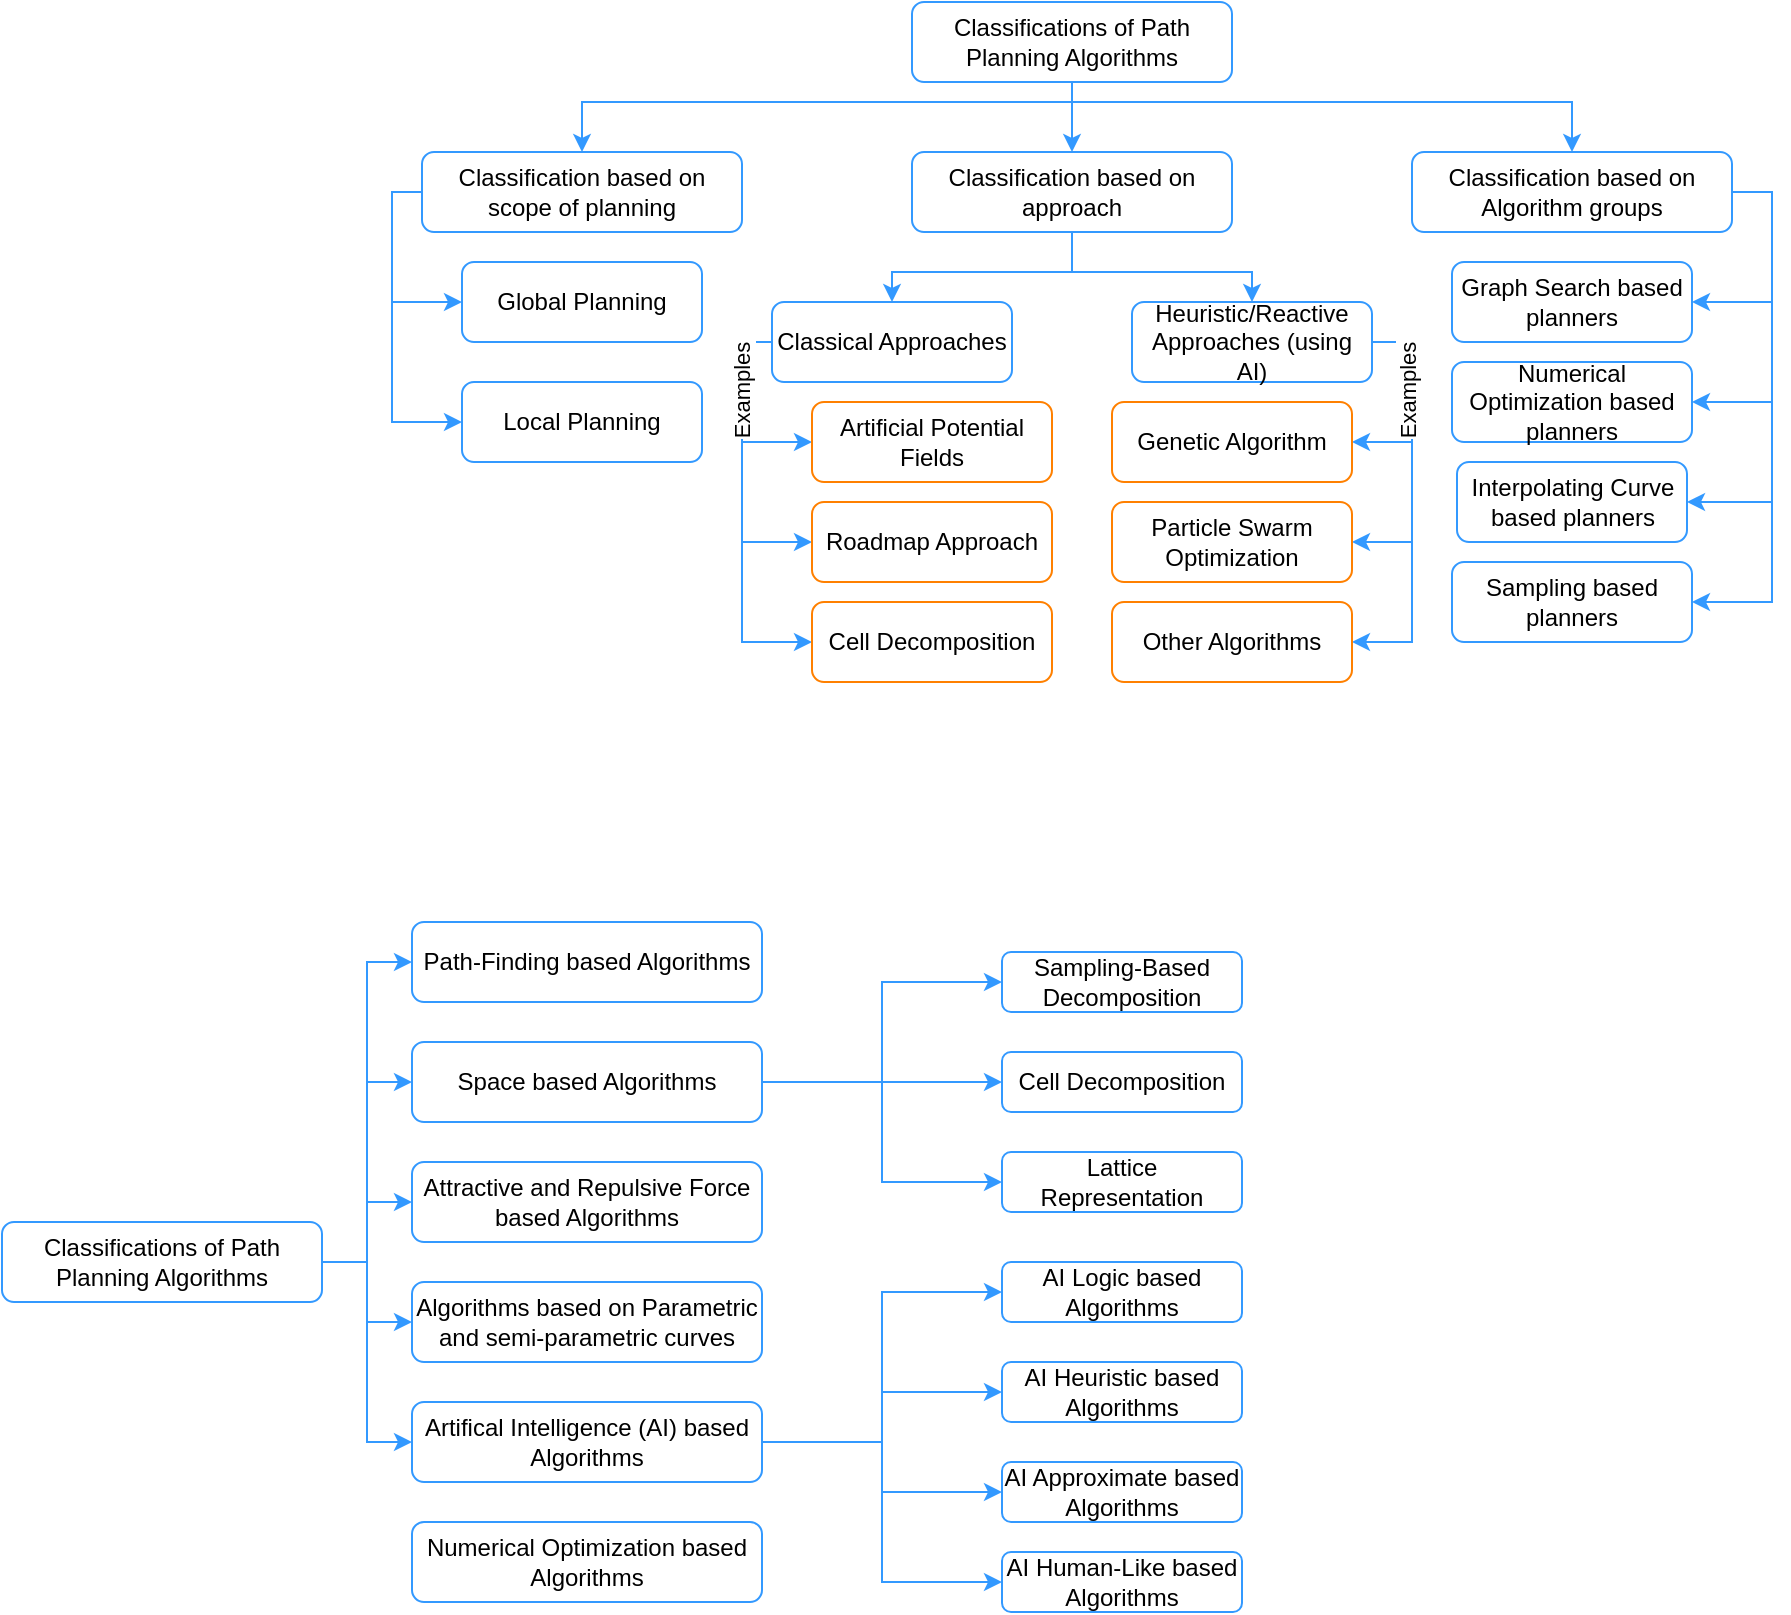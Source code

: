 <mxfile version="19.0.3" type="device"><diagram id="No1xrQoII3ud5-CkuQuL" name="Page-1"><mxGraphModel dx="4010" dy="2007" grid="1" gridSize="5" guides="1" tooltips="1" connect="1" arrows="1" fold="1" page="1" pageScale="1" pageWidth="850" pageHeight="1100" background="#ffffff" math="0" shadow="0"><root><mxCell id="0"/><mxCell id="1" parent="0"/><mxCell id="BRs6Teyyad2an-uoAG-B-78" style="edgeStyle=orthogonalEdgeStyle;rounded=0;orthogonalLoop=1;jettySize=auto;html=1;entryX=0;entryY=0.5;entryDx=0;entryDy=0;fontColor=#000000;strokeColor=#3399FF;strokeWidth=1;" edge="1" parent="1" source="BRs6Teyyad2an-uoAG-B-22" target="BRs6Teyyad2an-uoAG-B-29"><mxGeometry relative="1" as="geometry"/></mxCell><mxCell id="BRs6Teyyad2an-uoAG-B-79" style="edgeStyle=orthogonalEdgeStyle;rounded=0;orthogonalLoop=1;jettySize=auto;html=1;entryX=0;entryY=0.5;entryDx=0;entryDy=0;fontColor=#000000;strokeColor=#3399FF;strokeWidth=1;" edge="1" parent="1" source="BRs6Teyyad2an-uoAG-B-22" target="BRs6Teyyad2an-uoAG-B-30"><mxGeometry relative="1" as="geometry"/></mxCell><mxCell id="BRs6Teyyad2an-uoAG-B-80" style="edgeStyle=orthogonalEdgeStyle;rounded=0;orthogonalLoop=1;jettySize=auto;html=1;entryX=0;entryY=0.5;entryDx=0;entryDy=0;fontColor=#000000;strokeColor=#3399FF;strokeWidth=1;" edge="1" parent="1" source="BRs6Teyyad2an-uoAG-B-22" target="BRs6Teyyad2an-uoAG-B-23"><mxGeometry relative="1" as="geometry"/></mxCell><mxCell id="BRs6Teyyad2an-uoAG-B-81" style="edgeStyle=orthogonalEdgeStyle;rounded=0;orthogonalLoop=1;jettySize=auto;html=1;entryX=0;entryY=0.5;entryDx=0;entryDy=0;fontColor=#000000;strokeColor=#3399FF;strokeWidth=1;" edge="1" parent="1" source="BRs6Teyyad2an-uoAG-B-22" target="BRs6Teyyad2an-uoAG-B-28"><mxGeometry relative="1" as="geometry"/></mxCell><mxCell id="BRs6Teyyad2an-uoAG-B-82" style="edgeStyle=orthogonalEdgeStyle;rounded=0;orthogonalLoop=1;jettySize=auto;html=1;entryX=0;entryY=0.5;entryDx=0;entryDy=0;fontColor=#000000;strokeColor=#3399FF;strokeWidth=1;" edge="1" parent="1" source="BRs6Teyyad2an-uoAG-B-22" target="BRs6Teyyad2an-uoAG-B-32"><mxGeometry relative="1" as="geometry"/></mxCell><mxCell id="BRs6Teyyad2an-uoAG-B-22" value="Classifications of Path Planning Algorithms" style="rounded=1;whiteSpace=wrap;html=1;fillColor=none;strokeColor=#3399FF;strokeWidth=1;" vertex="1" parent="1"><mxGeometry x="-75" y="885" width="160" height="40" as="geometry"/></mxCell><mxCell id="BRs6Teyyad2an-uoAG-B-75" style="edgeStyle=orthogonalEdgeStyle;rounded=0;orthogonalLoop=1;jettySize=auto;html=1;entryX=0;entryY=0.5;entryDx=0;entryDy=0;fontColor=#000000;strokeColor=#3399FF;strokeWidth=1;" edge="1" parent="1" source="BRs6Teyyad2an-uoAG-B-23" target="BRs6Teyyad2an-uoAG-B-26"><mxGeometry relative="1" as="geometry"/></mxCell><mxCell id="BRs6Teyyad2an-uoAG-B-76" style="edgeStyle=orthogonalEdgeStyle;rounded=0;orthogonalLoop=1;jettySize=auto;html=1;entryX=0;entryY=0.5;entryDx=0;entryDy=0;fontColor=#000000;strokeColor=#3399FF;strokeWidth=1;" edge="1" parent="1" source="BRs6Teyyad2an-uoAG-B-23" target="BRs6Teyyad2an-uoAG-B-27"><mxGeometry relative="1" as="geometry"/></mxCell><mxCell id="BRs6Teyyad2an-uoAG-B-77" style="edgeStyle=orthogonalEdgeStyle;rounded=0;orthogonalLoop=1;jettySize=auto;html=1;entryX=0;entryY=0.5;entryDx=0;entryDy=0;fontColor=#000000;strokeColor=#3399FF;strokeWidth=1;" edge="1" parent="1" source="BRs6Teyyad2an-uoAG-B-23" target="BRs6Teyyad2an-uoAG-B-25"><mxGeometry relative="1" as="geometry"/></mxCell><mxCell id="BRs6Teyyad2an-uoAG-B-23" value="&lt;span&gt;Space based Algorithms&lt;/span&gt;" style="rounded=1;whiteSpace=wrap;html=1;fillColor=none;strokeColor=#3399FF;strokeWidth=1;" vertex="1" parent="1"><mxGeometry x="130" y="795" width="175" height="40" as="geometry"/></mxCell><mxCell id="BRs6Teyyad2an-uoAG-B-25" value="Sampling-Based Decomposition" style="rounded=1;whiteSpace=wrap;html=1;fillColor=none;strokeColor=#3399FF;strokeWidth=1;" vertex="1" parent="1"><mxGeometry x="425" y="750" width="120" height="30" as="geometry"/></mxCell><mxCell id="BRs6Teyyad2an-uoAG-B-26" value="Cell Decomposition&lt;span style=&quot;color: rgba(0, 0, 0, 0); font-family: monospace; font-size: 0px; text-align: start;&quot;&gt;%3CmxGraphModel%3E%3Croot%3E%3CmxCell%20id%3D%220%22%2F%3E%3CmxCell%20id%3D%221%22%20parent%3D%220%22%2F%3E%3CmxCell%20id%3D%222%22%20value%3D%22Sampling-Based%20Decomposition%22%20style%3D%22rounded%3D1%3BwhiteSpace%3Dwrap%3Bhtml%3D1%3BfillColor%3Dnone%3BstrokeColor%3D%233399FF%3BstrokeWidth%3D1%3B%22%20vertex%3D%221%22%20parent%3D%221%22%3E%3CmxGeometry%20x%3D%22330%22%20y%3D%22655%22%20width%3D%22120%22%20height%3D%2230%22%20as%3D%22geometry%22%2F%3E%3C%2FmxCell%3E%3C%2Froot%3E%3C%2FmxGraphModel%3E&lt;/span&gt;" style="rounded=1;whiteSpace=wrap;html=1;fillColor=none;strokeColor=#3399FF;strokeWidth=1;" vertex="1" parent="1"><mxGeometry x="425" y="800" width="120" height="30" as="geometry"/></mxCell><mxCell id="BRs6Teyyad2an-uoAG-B-27" value="Lattice Representation" style="rounded=1;whiteSpace=wrap;html=1;fillColor=none;strokeColor=#3399FF;strokeWidth=1;" vertex="1" parent="1"><mxGeometry x="425" y="850" width="120" height="30" as="geometry"/></mxCell><mxCell id="BRs6Teyyad2an-uoAG-B-28" value="&lt;span&gt;Path-Finding based Algorithms&lt;/span&gt;" style="rounded=1;whiteSpace=wrap;html=1;fillColor=none;strokeColor=#3399FF;strokeWidth=1;" vertex="1" parent="1"><mxGeometry x="130" y="735" width="175" height="40" as="geometry"/></mxCell><mxCell id="BRs6Teyyad2an-uoAG-B-29" value="&lt;span&gt;Attractive and Repulsive Force based Algorithms&lt;/span&gt;" style="rounded=1;whiteSpace=wrap;html=1;fillColor=none;strokeColor=#3399FF;strokeWidth=1;" vertex="1" parent="1"><mxGeometry x="130" y="855" width="175" height="40" as="geometry"/></mxCell><mxCell id="BRs6Teyyad2an-uoAG-B-30" value="Algorithms based on Parametric and semi-parametric curves" style="rounded=1;whiteSpace=wrap;html=1;fillColor=none;strokeColor=#3399FF;strokeWidth=1;" vertex="1" parent="1"><mxGeometry x="130" y="915" width="175" height="40" as="geometry"/></mxCell><mxCell id="BRs6Teyyad2an-uoAG-B-71" style="edgeStyle=orthogonalEdgeStyle;rounded=0;orthogonalLoop=1;jettySize=auto;html=1;fontColor=#000000;strokeColor=#3399FF;strokeWidth=1;entryX=0;entryY=0.5;entryDx=0;entryDy=0;" edge="1" parent="1" source="BRs6Teyyad2an-uoAG-B-32" target="BRs6Teyyad2an-uoAG-B-35"><mxGeometry relative="1" as="geometry"><mxPoint x="405" y="1010" as="targetPoint"/></mxGeometry></mxCell><mxCell id="BRs6Teyyad2an-uoAG-B-72" style="edgeStyle=orthogonalEdgeStyle;rounded=0;orthogonalLoop=1;jettySize=auto;html=1;entryX=0;entryY=0.5;entryDx=0;entryDy=0;fontColor=#000000;strokeColor=#3399FF;strokeWidth=1;" edge="1" parent="1" source="BRs6Teyyad2an-uoAG-B-32" target="BRs6Teyyad2an-uoAG-B-34"><mxGeometry relative="1" as="geometry"/></mxCell><mxCell id="BRs6Teyyad2an-uoAG-B-73" style="edgeStyle=orthogonalEdgeStyle;rounded=0;orthogonalLoop=1;jettySize=auto;html=1;entryX=0;entryY=0.5;entryDx=0;entryDy=0;fontColor=#000000;strokeColor=#3399FF;strokeWidth=1;" edge="1" parent="1" source="BRs6Teyyad2an-uoAG-B-32" target="BRs6Teyyad2an-uoAG-B-33"><mxGeometry relative="1" as="geometry"/></mxCell><mxCell id="BRs6Teyyad2an-uoAG-B-74" style="edgeStyle=orthogonalEdgeStyle;rounded=0;orthogonalLoop=1;jettySize=auto;html=1;entryX=0;entryY=0.5;entryDx=0;entryDy=0;fontColor=#000000;strokeColor=#3399FF;strokeWidth=1;" edge="1" parent="1" source="BRs6Teyyad2an-uoAG-B-32" target="BRs6Teyyad2an-uoAG-B-36"><mxGeometry relative="1" as="geometry"/></mxCell><mxCell id="BRs6Teyyad2an-uoAG-B-32" value="Artifical Intelligence (AI) based Algorithms" style="rounded=1;whiteSpace=wrap;html=1;fillColor=none;strokeColor=#3399FF;strokeWidth=1;" vertex="1" parent="1"><mxGeometry x="130" y="975" width="175" height="40" as="geometry"/></mxCell><mxCell id="BRs6Teyyad2an-uoAG-B-33" value="AI Logic based Algorithms" style="rounded=1;whiteSpace=wrap;html=1;fillColor=none;strokeColor=#3399FF;strokeWidth=1;" vertex="1" parent="1"><mxGeometry x="425" y="905" width="120" height="30" as="geometry"/></mxCell><mxCell id="BRs6Teyyad2an-uoAG-B-34" value="AI Heuristic based Algorithms" style="rounded=1;whiteSpace=wrap;html=1;fillColor=none;strokeColor=#3399FF;strokeWidth=1;" vertex="1" parent="1"><mxGeometry x="425" y="955" width="120" height="30" as="geometry"/></mxCell><mxCell id="BRs6Teyyad2an-uoAG-B-35" value="AI Approximate based Algorithms" style="rounded=1;whiteSpace=wrap;html=1;fillColor=none;strokeColor=#3399FF;strokeWidth=1;" vertex="1" parent="1"><mxGeometry x="425" y="1005" width="120" height="30" as="geometry"/></mxCell><mxCell id="BRs6Teyyad2an-uoAG-B-36" value="AI Human-Like based Algorithms" style="rounded=1;whiteSpace=wrap;html=1;fillColor=none;strokeColor=#3399FF;strokeWidth=1;" vertex="1" parent="1"><mxGeometry x="425" y="1050" width="120" height="30" as="geometry"/></mxCell><mxCell id="BRs6Teyyad2an-uoAG-B-54" value="Numerical Optimization based Algorithms&lt;span style=&quot;color: rgba(0, 0, 0, 0); font-family: monospace; font-size: 0px; text-align: start;&quot;&gt;%3CmxGraphModel%3E%3Croot%3E%3CmxCell%20id%3D%220%22%2F%3E%3CmxCell%20id%3D%221%22%20parent%3D%220%22%2F%3E%3CmxCell%20id%3D%222%22%20value%3D%22Algorithms%20based%20on%20Parametric%20and%20semi-parametric%20curves%22%20style%3D%22rounded%3D1%3BwhiteSpace%3Dwrap%3Bhtml%3D1%3BfillColor%3Dnone%3BstrokeColor%3D%233399FF%3BstrokeWidth%3D1%3B%22%20vertex%3D%221%22%20parent%3D%221%22%3E%3CmxGeometry%20x%3D%22130%22%20y%3D%22935%22%20width%3D%22175%22%20height%3D%2240%22%20as%3D%22geometry%22%2F%3E%3C%2FmxCell%3E%3C%2Froot%3E%3C%2FmxGraphModel%3E&lt;/span&gt;&lt;span style=&quot;color: rgba(0, 0, 0, 0); font-family: monospace; font-size: 0px; text-align: start;&quot;&gt;%3CmxGraphModel%3E%3Croot%3E%3CmxCell%20id%3D%220%22%2F%3E%3CmxCell%20id%3D%221%22%20parent%3D%220%22%2F%3E%3CmxCell%20id%3D%222%22%20value%3D%22Algorithms%20based%20on%20Parametric%20and%20semi-parametric%20curves%22%20style%3D%22rounded%3D1%3BwhiteSpace%3Dwrap%3Bhtml%3D1%3BfillColor%3Dnone%3BstrokeColor%3D%233399FF%3BstrokeWidth%3D1%3B%22%20vertex%3D%221%22%20parent%3D%221%22%3E%3CmxGeometry%20x%3D%22130%22%20y%3D%22935%22%20width%3D%22175%22%20height%3D%2240%22%20as%3D%22geometry%22%2F%3E%3C%2FmxCell%3E%3C%2Froot%3E%3C%2FmxGraphModel%3E&lt;/span&gt;" style="rounded=1;whiteSpace=wrap;html=1;fillColor=none;strokeColor=#3399FF;strokeWidth=1;" vertex="1" parent="1"><mxGeometry x="130" y="1035" width="175" height="40" as="geometry"/></mxCell><mxCell id="BRs6Teyyad2an-uoAG-B-84" style="edgeStyle=orthogonalEdgeStyle;rounded=0;orthogonalLoop=1;jettySize=auto;html=1;entryX=1;entryY=0.5;entryDx=0;entryDy=0;fontColor=#000000;strokeColor=#3399FF;strokeWidth=1;" edge="1" parent="1" source="BRs6Teyyad2an-uoAG-B-88" target="BRs6Teyyad2an-uoAG-B-89"><mxGeometry relative="1" as="geometry"><Array as="points"><mxPoint x="810" y="370"/><mxPoint x="810" y="425"/></Array></mxGeometry></mxCell><mxCell id="BRs6Teyyad2an-uoAG-B-85" style="edgeStyle=orthogonalEdgeStyle;rounded=0;orthogonalLoop=1;jettySize=auto;html=1;entryX=1;entryY=0.5;entryDx=0;entryDy=0;fontColor=#000000;strokeColor=#3399FF;strokeWidth=1;" edge="1" parent="1" source="BRs6Teyyad2an-uoAG-B-88" target="BRs6Teyyad2an-uoAG-B-92"><mxGeometry relative="1" as="geometry"><Array as="points"><mxPoint x="810" y="370"/><mxPoint x="810" y="475"/></Array></mxGeometry></mxCell><mxCell id="BRs6Teyyad2an-uoAG-B-86" style="edgeStyle=orthogonalEdgeStyle;rounded=0;orthogonalLoop=1;jettySize=auto;html=1;entryX=1;entryY=0.5;entryDx=0;entryDy=0;fontColor=#000000;strokeColor=#3399FF;strokeWidth=1;" edge="1" parent="1" source="BRs6Teyyad2an-uoAG-B-88" target="BRs6Teyyad2an-uoAG-B-91"><mxGeometry relative="1" as="geometry"><Array as="points"><mxPoint x="810" y="370"/><mxPoint x="810" y="525"/></Array></mxGeometry></mxCell><mxCell id="BRs6Teyyad2an-uoAG-B-87" style="edgeStyle=orthogonalEdgeStyle;rounded=0;orthogonalLoop=1;jettySize=auto;html=1;entryX=1;entryY=0.5;entryDx=0;entryDy=0;fontColor=#000000;strokeColor=#3399FF;strokeWidth=1;" edge="1" parent="1" source="BRs6Teyyad2an-uoAG-B-88" target="BRs6Teyyad2an-uoAG-B-90"><mxGeometry relative="1" as="geometry"><Array as="points"><mxPoint x="810" y="370"/><mxPoint x="810" y="575"/></Array></mxGeometry></mxCell><mxCell id="BRs6Teyyad2an-uoAG-B-88" value="&lt;span&gt;Classification based on Algorithm groups&lt;/span&gt;" style="rounded=1;whiteSpace=wrap;html=1;fillColor=none;strokeColor=#3399FF;strokeWidth=1;" vertex="1" parent="1"><mxGeometry x="630" y="350" width="160" height="40" as="geometry"/></mxCell><mxCell id="BRs6Teyyad2an-uoAG-B-89" value="Graph Search based planners" style="rounded=1;whiteSpace=wrap;html=1;fillColor=none;strokeColor=#3399FF;strokeWidth=1;" vertex="1" parent="1"><mxGeometry x="650" y="405" width="120" height="40" as="geometry"/></mxCell><mxCell id="BRs6Teyyad2an-uoAG-B-90" value="Sampling based planners" style="rounded=1;whiteSpace=wrap;html=1;fillColor=none;strokeColor=#3399FF;strokeWidth=1;" vertex="1" parent="1"><mxGeometry x="650" y="555" width="120" height="40" as="geometry"/></mxCell><mxCell id="BRs6Teyyad2an-uoAG-B-91" value="Interpolating Curve based planners" style="rounded=1;whiteSpace=wrap;html=1;fillColor=none;strokeColor=#3399FF;strokeWidth=1;" vertex="1" parent="1"><mxGeometry x="652.5" y="505" width="115" height="40" as="geometry"/></mxCell><mxCell id="BRs6Teyyad2an-uoAG-B-92" value="Numerical Optimization based planners" style="rounded=1;whiteSpace=wrap;html=1;fillColor=none;strokeColor=#3399FF;strokeWidth=1;" vertex="1" parent="1"><mxGeometry x="650" y="455" width="120" height="40" as="geometry"/></mxCell><mxCell id="BRs6Teyyad2an-uoAG-B-93" style="edgeStyle=orthogonalEdgeStyle;rounded=0;orthogonalLoop=1;jettySize=auto;html=1;entryX=0;entryY=0.5;entryDx=0;entryDy=0;fontColor=#000000;strokeColor=#3399FF;strokeWidth=1;" edge="1" parent="1" source="BRs6Teyyad2an-uoAG-B-95" target="BRs6Teyyad2an-uoAG-B-96"><mxGeometry relative="1" as="geometry"><Array as="points"><mxPoint x="120" y="370"/><mxPoint x="120" y="425"/></Array></mxGeometry></mxCell><mxCell id="BRs6Teyyad2an-uoAG-B-94" style="edgeStyle=orthogonalEdgeStyle;rounded=0;orthogonalLoop=1;jettySize=auto;html=1;entryX=0;entryY=0.5;entryDx=0;entryDy=0;fontColor=#000000;strokeColor=#3399FF;strokeWidth=1;" edge="1" parent="1" source="BRs6Teyyad2an-uoAG-B-95" target="BRs6Teyyad2an-uoAG-B-97"><mxGeometry relative="1" as="geometry"><Array as="points"><mxPoint x="120" y="370"/><mxPoint x="120" y="485"/></Array></mxGeometry></mxCell><mxCell id="BRs6Teyyad2an-uoAG-B-95" value="&lt;span&gt;Classification based on scope of planning&lt;/span&gt;" style="rounded=1;whiteSpace=wrap;html=1;fillColor=none;strokeColor=#3399FF;strokeWidth=1;" vertex="1" parent="1"><mxGeometry x="135" y="350" width="160" height="40" as="geometry"/></mxCell><mxCell id="BRs6Teyyad2an-uoAG-B-96" value="Global Planning" style="rounded=1;whiteSpace=wrap;html=1;fillColor=none;strokeColor=#3399FF;strokeWidth=1;" vertex="1" parent="1"><mxGeometry x="155" y="405" width="120" height="40" as="geometry"/></mxCell><mxCell id="BRs6Teyyad2an-uoAG-B-97" value="Local Planning" style="rounded=1;whiteSpace=wrap;html=1;fillColor=none;strokeColor=#3399FF;strokeWidth=1;" vertex="1" parent="1"><mxGeometry x="155" y="465" width="120" height="40" as="geometry"/></mxCell><mxCell id="BRs6Teyyad2an-uoAG-B-98" style="edgeStyle=orthogonalEdgeStyle;rounded=0;orthogonalLoop=1;jettySize=auto;html=1;entryX=0.5;entryY=0;entryDx=0;entryDy=0;fontColor=#000000;strokeWidth=1;fillColor=none;strokeColor=#3399FF;" edge="1" parent="1" source="BRs6Teyyad2an-uoAG-B-100" target="BRs6Teyyad2an-uoAG-B-105"><mxGeometry relative="1" as="geometry"/></mxCell><mxCell id="BRs6Teyyad2an-uoAG-B-99" style="edgeStyle=orthogonalEdgeStyle;rounded=0;orthogonalLoop=1;jettySize=auto;html=1;entryX=0.5;entryY=0;entryDx=0;entryDy=0;fontColor=#000000;strokeWidth=1;fillColor=none;strokeColor=#3399FF;" edge="1" parent="1" source="BRs6Teyyad2an-uoAG-B-100" target="BRs6Teyyad2an-uoAG-B-110"><mxGeometry relative="1" as="geometry"/></mxCell><mxCell id="BRs6Teyyad2an-uoAG-B-100" value="&lt;span&gt;Classification based on approach&lt;/span&gt;" style="rounded=1;whiteSpace=wrap;html=1;fillColor=none;strokeColor=#3399FF;strokeWidth=1;" vertex="1" parent="1"><mxGeometry x="380" y="350" width="160" height="40" as="geometry"/></mxCell><mxCell id="BRs6Teyyad2an-uoAG-B-101" style="edgeStyle=orthogonalEdgeStyle;rounded=0;orthogonalLoop=1;jettySize=auto;html=1;entryX=0;entryY=0.5;entryDx=0;entryDy=0;fontColor=#000000;strokeColor=#3399FF;strokeWidth=1;" edge="1" parent="1" source="BRs6Teyyad2an-uoAG-B-105" target="BRs6Teyyad2an-uoAG-B-117"><mxGeometry relative="1" as="geometry"><Array as="points"><mxPoint x="295" y="445"/><mxPoint x="295" y="495"/></Array></mxGeometry></mxCell><mxCell id="BRs6Teyyad2an-uoAG-B-102" style="edgeStyle=orthogonalEdgeStyle;rounded=0;orthogonalLoop=1;jettySize=auto;html=1;entryX=0;entryY=0.5;entryDx=0;entryDy=0;fontColor=#000000;strokeColor=#3399FF;strokeWidth=1;" edge="1" parent="1" source="BRs6Teyyad2an-uoAG-B-105" target="BRs6Teyyad2an-uoAG-B-116"><mxGeometry relative="1" as="geometry"><Array as="points"><mxPoint x="295" y="445"/><mxPoint x="295" y="545"/></Array></mxGeometry></mxCell><mxCell id="BRs6Teyyad2an-uoAG-B-103" style="edgeStyle=orthogonalEdgeStyle;rounded=0;orthogonalLoop=1;jettySize=auto;html=1;entryX=0;entryY=0.5;entryDx=0;entryDy=0;fontColor=#000000;strokeColor=#3399FF;strokeWidth=1;" edge="1" parent="1" source="BRs6Teyyad2an-uoAG-B-105" target="BRs6Teyyad2an-uoAG-B-115"><mxGeometry relative="1" as="geometry"><Array as="points"><mxPoint x="295" y="445"/><mxPoint x="295" y="595"/></Array></mxGeometry></mxCell><mxCell id="BRs6Teyyad2an-uoAG-B-104" value="Examples" style="edgeLabel;html=1;align=center;verticalAlign=middle;resizable=0;points=[];fontColor=#000000;rotation=-90;" vertex="1" connectable="0" parent="BRs6Teyyad2an-uoAG-B-103"><mxGeometry x="-0.554" y="1" relative="1" as="geometry"><mxPoint x="-1" y="-5" as="offset"/></mxGeometry></mxCell><mxCell id="BRs6Teyyad2an-uoAG-B-105" value="Classical Approaches" style="rounded=1;whiteSpace=wrap;html=1;fillColor=none;strokeColor=#3399FF;strokeWidth=1;" vertex="1" parent="1"><mxGeometry x="310" y="425" width="120" height="40" as="geometry"/></mxCell><mxCell id="BRs6Teyyad2an-uoAG-B-106" style="edgeStyle=orthogonalEdgeStyle;rounded=0;orthogonalLoop=1;jettySize=auto;html=1;entryX=1;entryY=0.5;entryDx=0;entryDy=0;fontColor=#000000;strokeColor=#3399FF;strokeWidth=1;" edge="1" parent="1" source="BRs6Teyyad2an-uoAG-B-110" target="BRs6Teyyad2an-uoAG-B-118"><mxGeometry relative="1" as="geometry"><Array as="points"><mxPoint x="630" y="445"/><mxPoint x="630" y="495"/></Array></mxGeometry></mxCell><mxCell id="BRs6Teyyad2an-uoAG-B-107" style="edgeStyle=orthogonalEdgeStyle;rounded=0;orthogonalLoop=1;jettySize=auto;html=1;entryX=1;entryY=0.5;entryDx=0;entryDy=0;fontColor=#000000;strokeColor=#3399FF;strokeWidth=1;" edge="1" parent="1" source="BRs6Teyyad2an-uoAG-B-110" target="BRs6Teyyad2an-uoAG-B-119"><mxGeometry relative="1" as="geometry"><Array as="points"><mxPoint x="630" y="445"/><mxPoint x="630" y="545"/></Array></mxGeometry></mxCell><mxCell id="BRs6Teyyad2an-uoAG-B-108" style="edgeStyle=orthogonalEdgeStyle;rounded=0;orthogonalLoop=1;jettySize=auto;html=1;entryX=1;entryY=0.5;entryDx=0;entryDy=0;fontColor=#000000;strokeColor=#3399FF;strokeWidth=1;" edge="1" parent="1" source="BRs6Teyyad2an-uoAG-B-110" target="BRs6Teyyad2an-uoAG-B-120"><mxGeometry relative="1" as="geometry"><Array as="points"><mxPoint x="630" y="445"/><mxPoint x="630" y="595"/></Array></mxGeometry></mxCell><mxCell id="BRs6Teyyad2an-uoAG-B-109" value="Examples" style="edgeLabel;html=1;align=center;verticalAlign=middle;resizable=0;points=[];fontColor=#000000;rotation=-90;" vertex="1" connectable="0" parent="BRs6Teyyad2an-uoAG-B-108"><mxGeometry x="-0.546" y="-2" relative="1" as="geometry"><mxPoint y="-1" as="offset"/></mxGeometry></mxCell><mxCell id="BRs6Teyyad2an-uoAG-B-110" value="Heuristic/Reactive Approaches (using AI)" style="rounded=1;whiteSpace=wrap;html=1;fillColor=none;strokeColor=#3399FF;strokeWidth=1;" vertex="1" parent="1"><mxGeometry x="490" y="425" width="120" height="40" as="geometry"/></mxCell><mxCell id="BRs6Teyyad2an-uoAG-B-111" value="" style="edgeStyle=orthogonalEdgeStyle;rounded=0;orthogonalLoop=1;jettySize=auto;html=1;fontColor=#000000;strokeWidth=1;fillColor=none;strokeColor=#3399FF;" edge="1" parent="1" source="BRs6Teyyad2an-uoAG-B-114" target="BRs6Teyyad2an-uoAG-B-100"><mxGeometry relative="1" as="geometry"/></mxCell><mxCell id="BRs6Teyyad2an-uoAG-B-112" style="edgeStyle=orthogonalEdgeStyle;rounded=0;orthogonalLoop=1;jettySize=auto;html=1;entryX=0.5;entryY=0;entryDx=0;entryDy=0;fontColor=#000000;strokeWidth=1;fillColor=none;strokeColor=#3399FF;" edge="1" parent="1" source="BRs6Teyyad2an-uoAG-B-114" target="BRs6Teyyad2an-uoAG-B-95"><mxGeometry relative="1" as="geometry"><Array as="points"><mxPoint x="460" y="325"/><mxPoint x="215" y="325"/></Array></mxGeometry></mxCell><mxCell id="BRs6Teyyad2an-uoAG-B-113" style="edgeStyle=orthogonalEdgeStyle;rounded=0;orthogonalLoop=1;jettySize=auto;html=1;entryX=0.5;entryY=0;entryDx=0;entryDy=0;fontColor=#000000;strokeColor=#3399FF;strokeWidth=1;" edge="1" parent="1" source="BRs6Teyyad2an-uoAG-B-114" target="BRs6Teyyad2an-uoAG-B-88"><mxGeometry relative="1" as="geometry"><Array as="points"><mxPoint x="460" y="325"/><mxPoint x="710" y="325"/></Array></mxGeometry></mxCell><mxCell id="BRs6Teyyad2an-uoAG-B-114" value="Classifications of Path Planning Algorithms" style="rounded=1;whiteSpace=wrap;html=1;fillColor=none;strokeColor=#3399FF;strokeWidth=1;" vertex="1" parent="1"><mxGeometry x="380" y="275" width="160" height="40" as="geometry"/></mxCell><mxCell id="BRs6Teyyad2an-uoAG-B-115" value="Cell Decomposition" style="rounded=1;whiteSpace=wrap;html=1;fillColor=none;strokeColor=#FF8000;strokeWidth=1;" vertex="1" parent="1"><mxGeometry x="330" y="575" width="120" height="40" as="geometry"/></mxCell><mxCell id="BRs6Teyyad2an-uoAG-B-116" value="Roadmap Approach" style="rounded=1;whiteSpace=wrap;html=1;fillColor=none;strokeColor=#FF8000;strokeWidth=1;" vertex="1" parent="1"><mxGeometry x="330" y="525" width="120" height="40" as="geometry"/></mxCell><mxCell id="BRs6Teyyad2an-uoAG-B-117" value="Artificial Potential Fields" style="rounded=1;whiteSpace=wrap;html=1;fillColor=none;strokeColor=#FF8000;strokeWidth=1;" vertex="1" parent="1"><mxGeometry x="330" y="475" width="120" height="40" as="geometry"/></mxCell><mxCell id="BRs6Teyyad2an-uoAG-B-118" value="Genetic Algorithm" style="rounded=1;whiteSpace=wrap;html=1;fillColor=none;strokeColor=#FF8000;strokeWidth=1;" vertex="1" parent="1"><mxGeometry x="480" y="475" width="120" height="40" as="geometry"/></mxCell><mxCell id="BRs6Teyyad2an-uoAG-B-119" value="Particle Swarm Optimization" style="rounded=1;whiteSpace=wrap;html=1;fillColor=none;strokeColor=#FF8000;strokeWidth=1;" vertex="1" parent="1"><mxGeometry x="480" y="525" width="120" height="40" as="geometry"/></mxCell><mxCell id="BRs6Teyyad2an-uoAG-B-120" value="Other Algorithms" style="rounded=1;whiteSpace=wrap;html=1;fillColor=none;strokeColor=#FF8000;strokeWidth=1;" vertex="1" parent="1"><mxGeometry x="480" y="575" width="120" height="40" as="geometry"/></mxCell></root></mxGraphModel></diagram></mxfile>